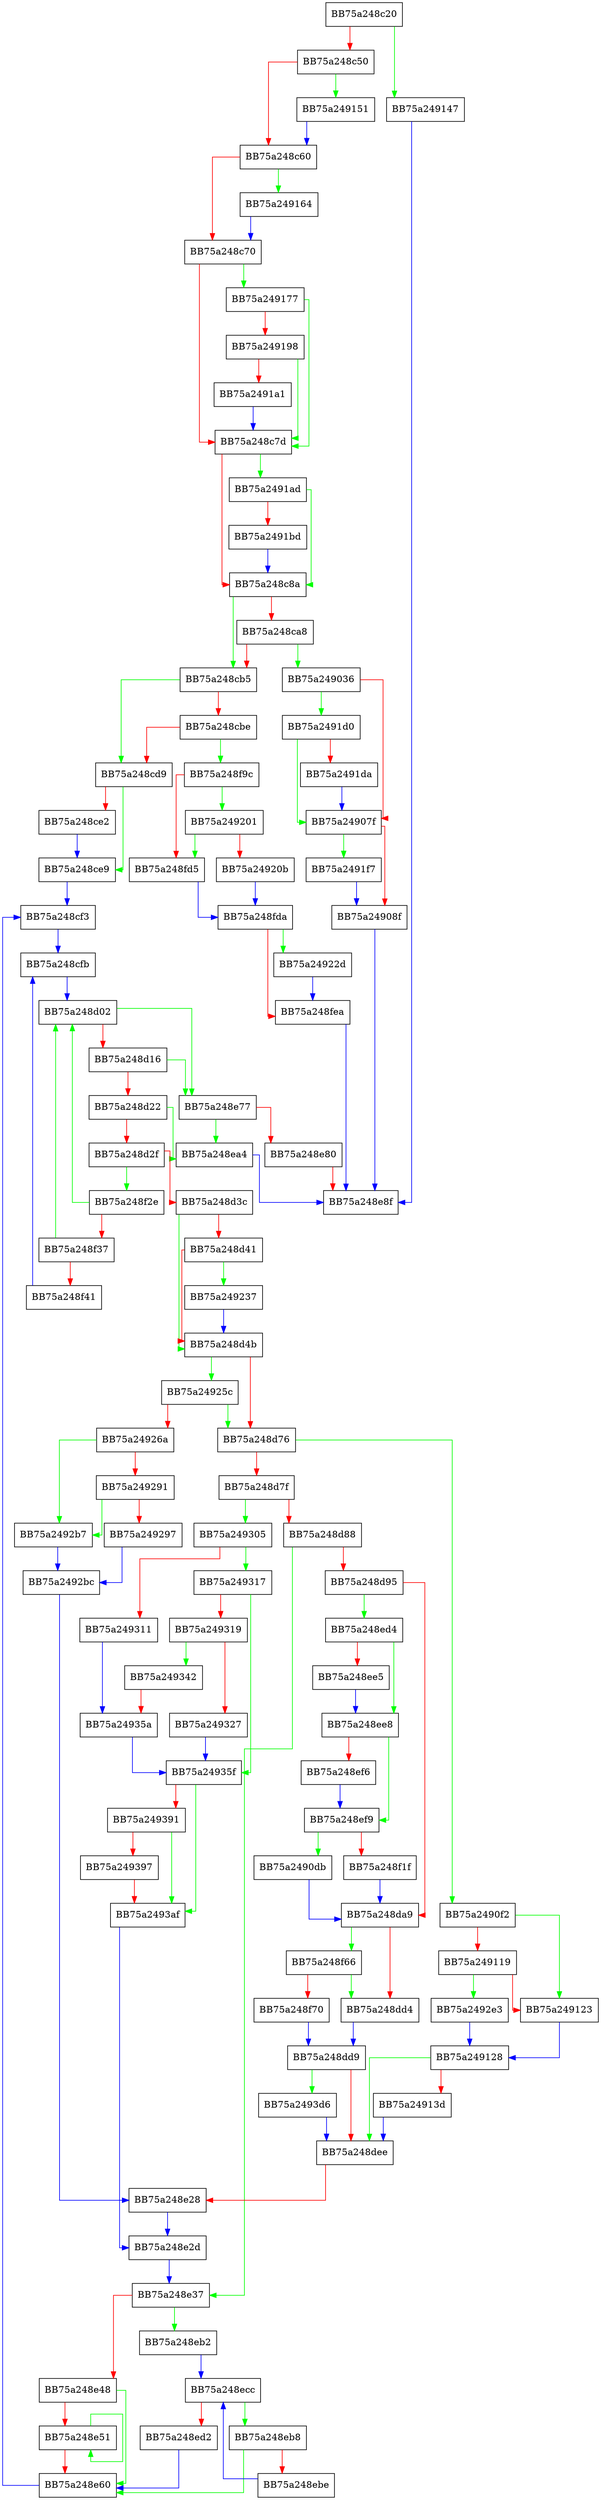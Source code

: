digraph FindNext {
  node [shape="box"];
  graph [splines=ortho];
  BB75a248c20 -> BB75a249147 [color="green"];
  BB75a248c20 -> BB75a248c50 [color="red"];
  BB75a248c50 -> BB75a249151 [color="green"];
  BB75a248c50 -> BB75a248c60 [color="red"];
  BB75a248c60 -> BB75a249164 [color="green"];
  BB75a248c60 -> BB75a248c70 [color="red"];
  BB75a248c70 -> BB75a249177 [color="green"];
  BB75a248c70 -> BB75a248c7d [color="red"];
  BB75a248c7d -> BB75a2491ad [color="green"];
  BB75a248c7d -> BB75a248c8a [color="red"];
  BB75a248c8a -> BB75a248cb5 [color="green"];
  BB75a248c8a -> BB75a248ca8 [color="red"];
  BB75a248ca8 -> BB75a249036 [color="green"];
  BB75a248ca8 -> BB75a248cb5 [color="red"];
  BB75a248cb5 -> BB75a248cd9 [color="green"];
  BB75a248cb5 -> BB75a248cbe [color="red"];
  BB75a248cbe -> BB75a248f9c [color="green"];
  BB75a248cbe -> BB75a248cd9 [color="red"];
  BB75a248cd9 -> BB75a248ce9 [color="green"];
  BB75a248cd9 -> BB75a248ce2 [color="red"];
  BB75a248ce2 -> BB75a248ce9 [color="blue"];
  BB75a248ce9 -> BB75a248cf3 [color="blue"];
  BB75a248cf3 -> BB75a248cfb [color="blue"];
  BB75a248cfb -> BB75a248d02 [color="blue"];
  BB75a248d02 -> BB75a248e77 [color="green"];
  BB75a248d02 -> BB75a248d16 [color="red"];
  BB75a248d16 -> BB75a248e77 [color="green"];
  BB75a248d16 -> BB75a248d22 [color="red"];
  BB75a248d22 -> BB75a248ea4 [color="green"];
  BB75a248d22 -> BB75a248d2f [color="red"];
  BB75a248d2f -> BB75a248f2e [color="green"];
  BB75a248d2f -> BB75a248d3c [color="red"];
  BB75a248d3c -> BB75a248d4b [color="green"];
  BB75a248d3c -> BB75a248d41 [color="red"];
  BB75a248d41 -> BB75a249237 [color="green"];
  BB75a248d41 -> BB75a248d4b [color="red"];
  BB75a248d4b -> BB75a24925c [color="green"];
  BB75a248d4b -> BB75a248d76 [color="red"];
  BB75a248d76 -> BB75a2490f2 [color="green"];
  BB75a248d76 -> BB75a248d7f [color="red"];
  BB75a248d7f -> BB75a249305 [color="green"];
  BB75a248d7f -> BB75a248d88 [color="red"];
  BB75a248d88 -> BB75a248e37 [color="green"];
  BB75a248d88 -> BB75a248d95 [color="red"];
  BB75a248d95 -> BB75a248ed4 [color="green"];
  BB75a248d95 -> BB75a248da9 [color="red"];
  BB75a248da9 -> BB75a248f66 [color="green"];
  BB75a248da9 -> BB75a248dd4 [color="red"];
  BB75a248dd4 -> BB75a248dd9 [color="blue"];
  BB75a248dd9 -> BB75a2493d6 [color="green"];
  BB75a248dd9 -> BB75a248dee [color="red"];
  BB75a248dee -> BB75a248e28 [color="red"];
  BB75a248e28 -> BB75a248e2d [color="blue"];
  BB75a248e2d -> BB75a248e37 [color="blue"];
  BB75a248e37 -> BB75a248eb2 [color="green"];
  BB75a248e37 -> BB75a248e48 [color="red"];
  BB75a248e48 -> BB75a248e60 [color="green"];
  BB75a248e48 -> BB75a248e51 [color="red"];
  BB75a248e51 -> BB75a248e51 [color="green"];
  BB75a248e51 -> BB75a248e60 [color="red"];
  BB75a248e60 -> BB75a248cf3 [color="blue"];
  BB75a248e77 -> BB75a248ea4 [color="green"];
  BB75a248e77 -> BB75a248e80 [color="red"];
  BB75a248e80 -> BB75a248e8f [color="red"];
  BB75a248ea4 -> BB75a248e8f [color="blue"];
  BB75a248eb2 -> BB75a248ecc [color="blue"];
  BB75a248eb8 -> BB75a248e60 [color="green"];
  BB75a248eb8 -> BB75a248ebe [color="red"];
  BB75a248ebe -> BB75a248ecc [color="blue"];
  BB75a248ecc -> BB75a248eb8 [color="green"];
  BB75a248ecc -> BB75a248ed2 [color="red"];
  BB75a248ed2 -> BB75a248e60 [color="blue"];
  BB75a248ed4 -> BB75a248ee8 [color="green"];
  BB75a248ed4 -> BB75a248ee5 [color="red"];
  BB75a248ee5 -> BB75a248ee8 [color="blue"];
  BB75a248ee8 -> BB75a248ef9 [color="green"];
  BB75a248ee8 -> BB75a248ef6 [color="red"];
  BB75a248ef6 -> BB75a248ef9 [color="blue"];
  BB75a248ef9 -> BB75a2490db [color="green"];
  BB75a248ef9 -> BB75a248f1f [color="red"];
  BB75a248f1f -> BB75a248da9 [color="blue"];
  BB75a248f2e -> BB75a248d02 [color="green"];
  BB75a248f2e -> BB75a248f37 [color="red"];
  BB75a248f37 -> BB75a248d02 [color="green"];
  BB75a248f37 -> BB75a248f41 [color="red"];
  BB75a248f41 -> BB75a248cfb [color="blue"];
  BB75a248f66 -> BB75a248dd4 [color="green"];
  BB75a248f66 -> BB75a248f70 [color="red"];
  BB75a248f70 -> BB75a248dd9 [color="blue"];
  BB75a248f9c -> BB75a249201 [color="green"];
  BB75a248f9c -> BB75a248fd5 [color="red"];
  BB75a248fd5 -> BB75a248fda [color="blue"];
  BB75a248fda -> BB75a24922d [color="green"];
  BB75a248fda -> BB75a248fea [color="red"];
  BB75a248fea -> BB75a248e8f [color="blue"];
  BB75a249036 -> BB75a2491d0 [color="green"];
  BB75a249036 -> BB75a24907f [color="red"];
  BB75a24907f -> BB75a2491f7 [color="green"];
  BB75a24907f -> BB75a24908f [color="red"];
  BB75a24908f -> BB75a248e8f [color="blue"];
  BB75a2490db -> BB75a248da9 [color="blue"];
  BB75a2490f2 -> BB75a249123 [color="green"];
  BB75a2490f2 -> BB75a249119 [color="red"];
  BB75a249119 -> BB75a2492e3 [color="green"];
  BB75a249119 -> BB75a249123 [color="red"];
  BB75a249123 -> BB75a249128 [color="blue"];
  BB75a249128 -> BB75a248dee [color="green"];
  BB75a249128 -> BB75a24913d [color="red"];
  BB75a24913d -> BB75a248dee [color="blue"];
  BB75a249147 -> BB75a248e8f [color="blue"];
  BB75a249151 -> BB75a248c60 [color="blue"];
  BB75a249164 -> BB75a248c70 [color="blue"];
  BB75a249177 -> BB75a248c7d [color="green"];
  BB75a249177 -> BB75a249198 [color="red"];
  BB75a249198 -> BB75a248c7d [color="green"];
  BB75a249198 -> BB75a2491a1 [color="red"];
  BB75a2491a1 -> BB75a248c7d [color="blue"];
  BB75a2491ad -> BB75a248c8a [color="green"];
  BB75a2491ad -> BB75a2491bd [color="red"];
  BB75a2491bd -> BB75a248c8a [color="blue"];
  BB75a2491d0 -> BB75a24907f [color="green"];
  BB75a2491d0 -> BB75a2491da [color="red"];
  BB75a2491da -> BB75a24907f [color="blue"];
  BB75a2491f7 -> BB75a24908f [color="blue"];
  BB75a249201 -> BB75a248fd5 [color="green"];
  BB75a249201 -> BB75a24920b [color="red"];
  BB75a24920b -> BB75a248fda [color="blue"];
  BB75a24922d -> BB75a248fea [color="blue"];
  BB75a249237 -> BB75a248d4b [color="blue"];
  BB75a24925c -> BB75a248d76 [color="green"];
  BB75a24925c -> BB75a24926a [color="red"];
  BB75a24926a -> BB75a2492b7 [color="green"];
  BB75a24926a -> BB75a249291 [color="red"];
  BB75a249291 -> BB75a2492b7 [color="green"];
  BB75a249291 -> BB75a249297 [color="red"];
  BB75a249297 -> BB75a2492bc [color="blue"];
  BB75a2492b7 -> BB75a2492bc [color="blue"];
  BB75a2492bc -> BB75a248e28 [color="blue"];
  BB75a2492e3 -> BB75a249128 [color="blue"];
  BB75a249305 -> BB75a249317 [color="green"];
  BB75a249305 -> BB75a249311 [color="red"];
  BB75a249311 -> BB75a24935a [color="blue"];
  BB75a249317 -> BB75a24935f [color="green"];
  BB75a249317 -> BB75a249319 [color="red"];
  BB75a249319 -> BB75a249342 [color="green"];
  BB75a249319 -> BB75a249327 [color="red"];
  BB75a249327 -> BB75a24935f [color="blue"];
  BB75a249342 -> BB75a24935a [color="red"];
  BB75a24935a -> BB75a24935f [color="blue"];
  BB75a24935f -> BB75a2493af [color="green"];
  BB75a24935f -> BB75a249391 [color="red"];
  BB75a249391 -> BB75a2493af [color="green"];
  BB75a249391 -> BB75a249397 [color="red"];
  BB75a249397 -> BB75a2493af [color="red"];
  BB75a2493af -> BB75a248e2d [color="blue"];
  BB75a2493d6 -> BB75a248dee [color="blue"];
}